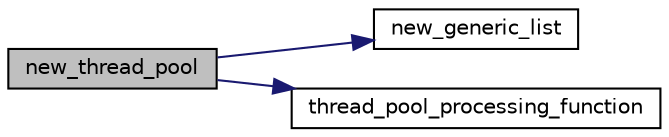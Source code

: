 digraph G
{
  edge [fontname="Helvetica",fontsize="10",labelfontname="Helvetica",labelfontsize="10"];
  node [fontname="Helvetica",fontsize="10",shape=record];
  rankdir=LR;
  Node1 [label="new_thread_pool",height=0.2,width=0.4,color="black", fillcolor="grey75", style="filled" fontcolor="black"];
  Node1 -> Node2 [color="midnightblue",fontsize="10",style="solid",fontname="Helvetica"];
  Node2 [label="new_generic_list",height=0.2,width=0.4,color="black", fillcolor="white", style="filled",URL="$group___l_i_s_t.html#gaa82751b4d6a219771661843e61cefa2e",tooltip="Initialiaze a generic list container to max_items pointers."];
  Node1 -> Node3 [color="midnightblue",fontsize="10",style="solid",fontname="Helvetica"];
  Node3 [label="thread_pool_processing_function",height=0.2,width=0.4,color="black", fillcolor="white", style="filled",URL="$n__thread__pool_8c.html#abd0649708787bc15e1bc1ee59d64fd1f",tooltip="Internal thread pool processing function."];
}

